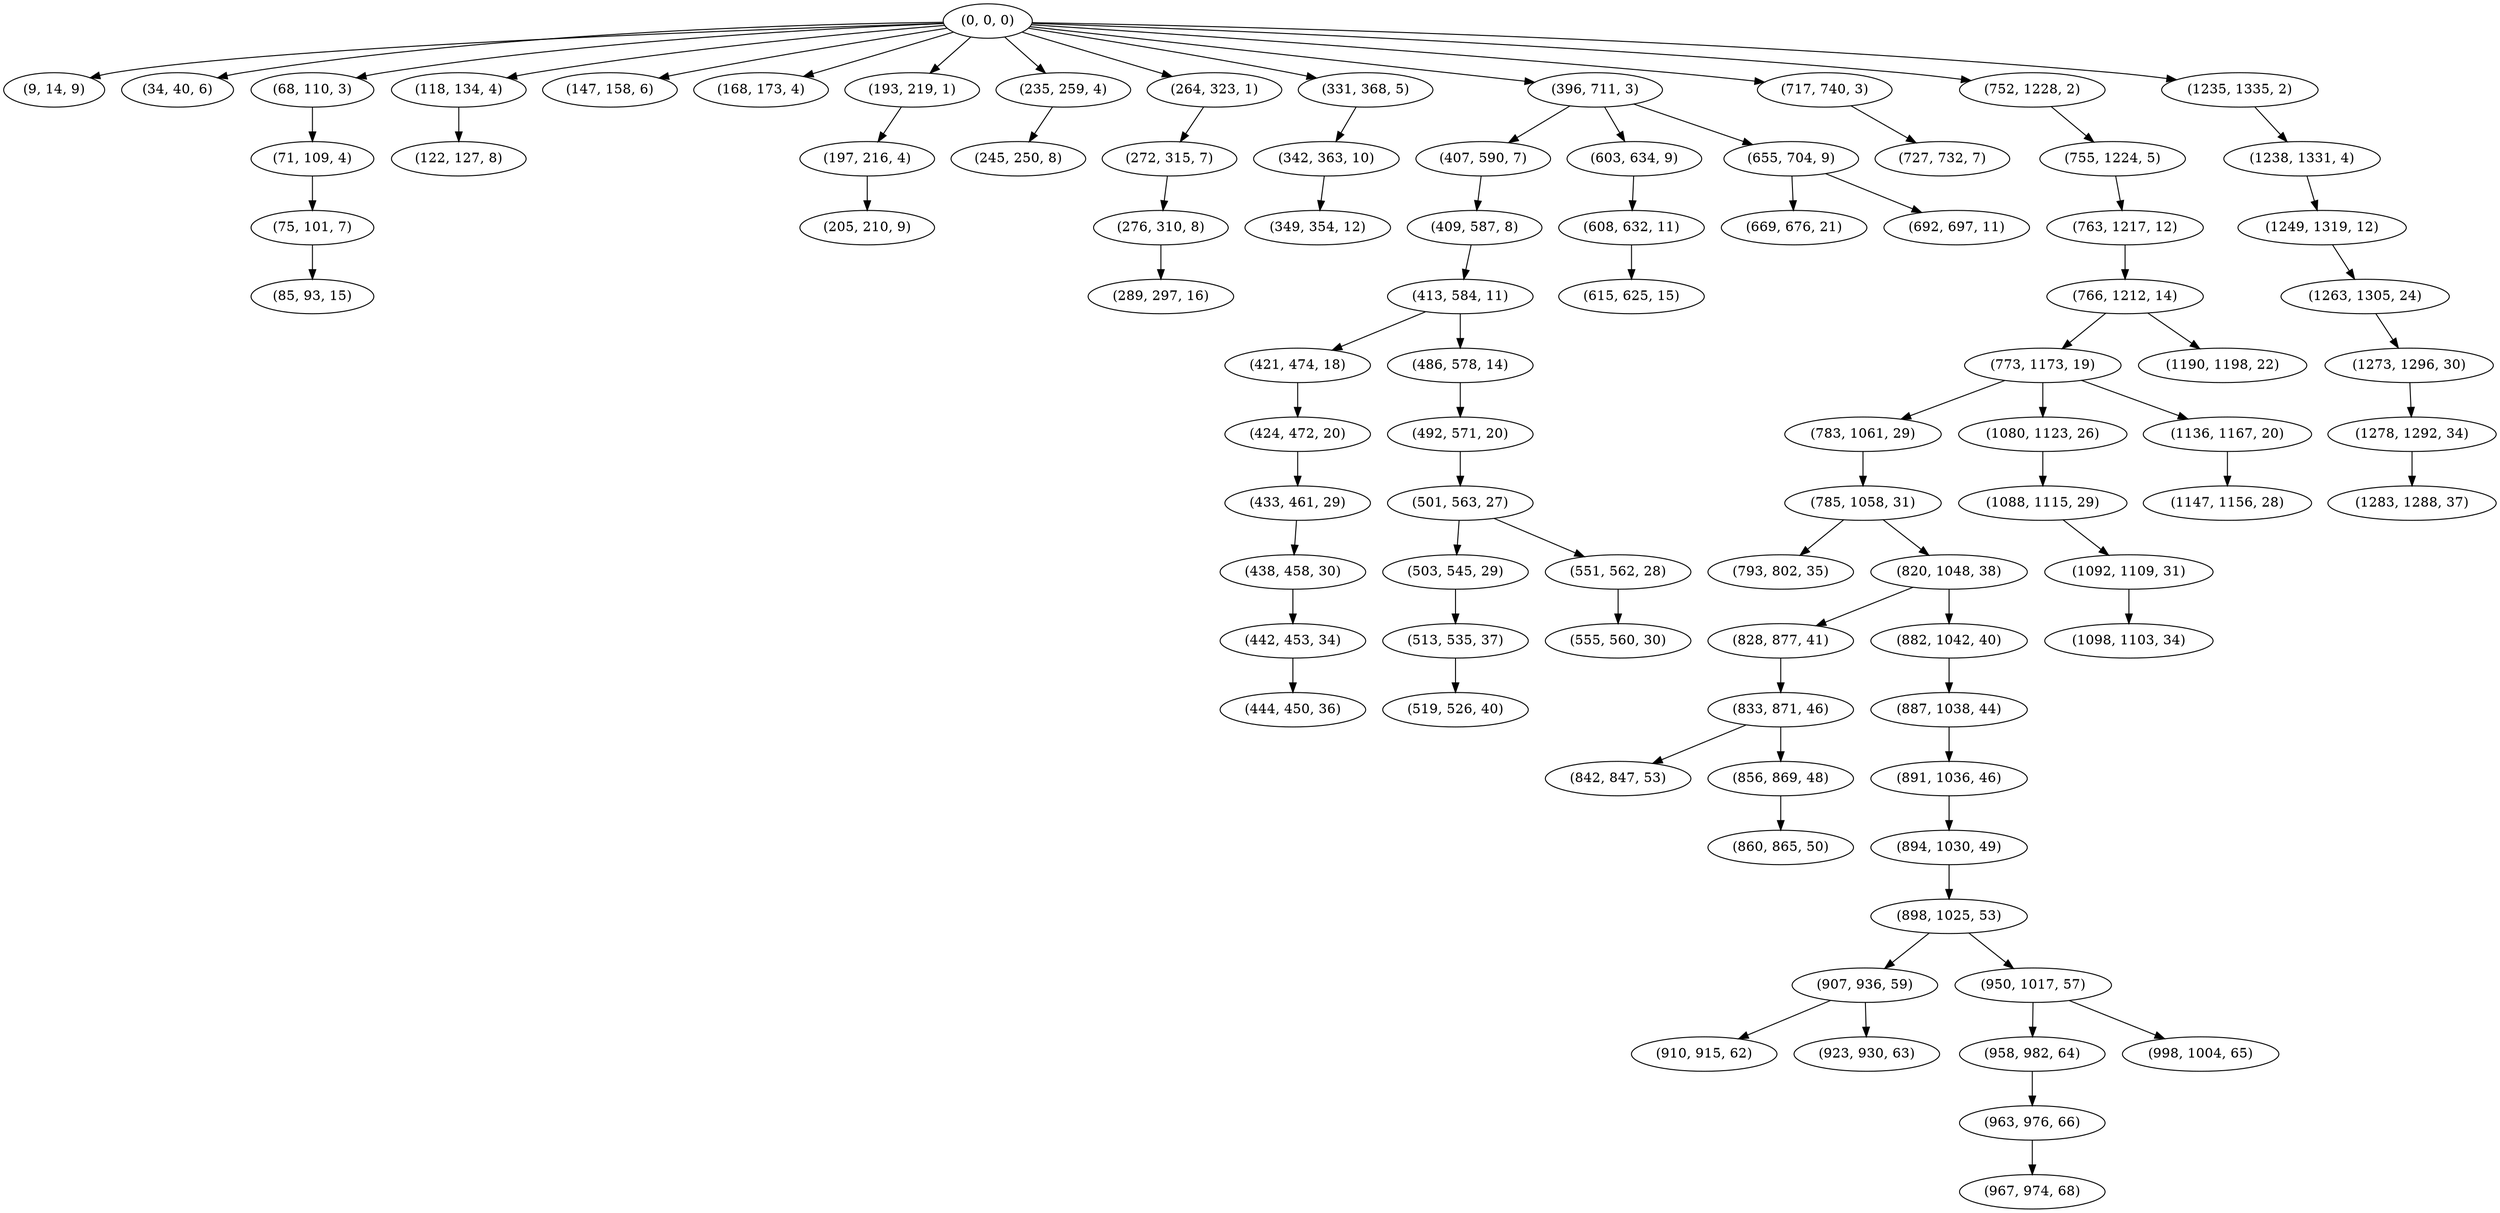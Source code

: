 digraph tree {
    "(0, 0, 0)";
    "(9, 14, 9)";
    "(34, 40, 6)";
    "(68, 110, 3)";
    "(71, 109, 4)";
    "(75, 101, 7)";
    "(85, 93, 15)";
    "(118, 134, 4)";
    "(122, 127, 8)";
    "(147, 158, 6)";
    "(168, 173, 4)";
    "(193, 219, 1)";
    "(197, 216, 4)";
    "(205, 210, 9)";
    "(235, 259, 4)";
    "(245, 250, 8)";
    "(264, 323, 1)";
    "(272, 315, 7)";
    "(276, 310, 8)";
    "(289, 297, 16)";
    "(331, 368, 5)";
    "(342, 363, 10)";
    "(349, 354, 12)";
    "(396, 711, 3)";
    "(407, 590, 7)";
    "(409, 587, 8)";
    "(413, 584, 11)";
    "(421, 474, 18)";
    "(424, 472, 20)";
    "(433, 461, 29)";
    "(438, 458, 30)";
    "(442, 453, 34)";
    "(444, 450, 36)";
    "(486, 578, 14)";
    "(492, 571, 20)";
    "(501, 563, 27)";
    "(503, 545, 29)";
    "(513, 535, 37)";
    "(519, 526, 40)";
    "(551, 562, 28)";
    "(555, 560, 30)";
    "(603, 634, 9)";
    "(608, 632, 11)";
    "(615, 625, 15)";
    "(655, 704, 9)";
    "(669, 676, 21)";
    "(692, 697, 11)";
    "(717, 740, 3)";
    "(727, 732, 7)";
    "(752, 1228, 2)";
    "(755, 1224, 5)";
    "(763, 1217, 12)";
    "(766, 1212, 14)";
    "(773, 1173, 19)";
    "(783, 1061, 29)";
    "(785, 1058, 31)";
    "(793, 802, 35)";
    "(820, 1048, 38)";
    "(828, 877, 41)";
    "(833, 871, 46)";
    "(842, 847, 53)";
    "(856, 869, 48)";
    "(860, 865, 50)";
    "(882, 1042, 40)";
    "(887, 1038, 44)";
    "(891, 1036, 46)";
    "(894, 1030, 49)";
    "(898, 1025, 53)";
    "(907, 936, 59)";
    "(910, 915, 62)";
    "(923, 930, 63)";
    "(950, 1017, 57)";
    "(958, 982, 64)";
    "(963, 976, 66)";
    "(967, 974, 68)";
    "(998, 1004, 65)";
    "(1080, 1123, 26)";
    "(1088, 1115, 29)";
    "(1092, 1109, 31)";
    "(1098, 1103, 34)";
    "(1136, 1167, 20)";
    "(1147, 1156, 28)";
    "(1190, 1198, 22)";
    "(1235, 1335, 2)";
    "(1238, 1331, 4)";
    "(1249, 1319, 12)";
    "(1263, 1305, 24)";
    "(1273, 1296, 30)";
    "(1278, 1292, 34)";
    "(1283, 1288, 37)";
    "(0, 0, 0)" -> "(9, 14, 9)";
    "(0, 0, 0)" -> "(34, 40, 6)";
    "(0, 0, 0)" -> "(68, 110, 3)";
    "(0, 0, 0)" -> "(118, 134, 4)";
    "(0, 0, 0)" -> "(147, 158, 6)";
    "(0, 0, 0)" -> "(168, 173, 4)";
    "(0, 0, 0)" -> "(193, 219, 1)";
    "(0, 0, 0)" -> "(235, 259, 4)";
    "(0, 0, 0)" -> "(264, 323, 1)";
    "(0, 0, 0)" -> "(331, 368, 5)";
    "(0, 0, 0)" -> "(396, 711, 3)";
    "(0, 0, 0)" -> "(717, 740, 3)";
    "(0, 0, 0)" -> "(752, 1228, 2)";
    "(0, 0, 0)" -> "(1235, 1335, 2)";
    "(68, 110, 3)" -> "(71, 109, 4)";
    "(71, 109, 4)" -> "(75, 101, 7)";
    "(75, 101, 7)" -> "(85, 93, 15)";
    "(118, 134, 4)" -> "(122, 127, 8)";
    "(193, 219, 1)" -> "(197, 216, 4)";
    "(197, 216, 4)" -> "(205, 210, 9)";
    "(235, 259, 4)" -> "(245, 250, 8)";
    "(264, 323, 1)" -> "(272, 315, 7)";
    "(272, 315, 7)" -> "(276, 310, 8)";
    "(276, 310, 8)" -> "(289, 297, 16)";
    "(331, 368, 5)" -> "(342, 363, 10)";
    "(342, 363, 10)" -> "(349, 354, 12)";
    "(396, 711, 3)" -> "(407, 590, 7)";
    "(396, 711, 3)" -> "(603, 634, 9)";
    "(396, 711, 3)" -> "(655, 704, 9)";
    "(407, 590, 7)" -> "(409, 587, 8)";
    "(409, 587, 8)" -> "(413, 584, 11)";
    "(413, 584, 11)" -> "(421, 474, 18)";
    "(413, 584, 11)" -> "(486, 578, 14)";
    "(421, 474, 18)" -> "(424, 472, 20)";
    "(424, 472, 20)" -> "(433, 461, 29)";
    "(433, 461, 29)" -> "(438, 458, 30)";
    "(438, 458, 30)" -> "(442, 453, 34)";
    "(442, 453, 34)" -> "(444, 450, 36)";
    "(486, 578, 14)" -> "(492, 571, 20)";
    "(492, 571, 20)" -> "(501, 563, 27)";
    "(501, 563, 27)" -> "(503, 545, 29)";
    "(501, 563, 27)" -> "(551, 562, 28)";
    "(503, 545, 29)" -> "(513, 535, 37)";
    "(513, 535, 37)" -> "(519, 526, 40)";
    "(551, 562, 28)" -> "(555, 560, 30)";
    "(603, 634, 9)" -> "(608, 632, 11)";
    "(608, 632, 11)" -> "(615, 625, 15)";
    "(655, 704, 9)" -> "(669, 676, 21)";
    "(655, 704, 9)" -> "(692, 697, 11)";
    "(717, 740, 3)" -> "(727, 732, 7)";
    "(752, 1228, 2)" -> "(755, 1224, 5)";
    "(755, 1224, 5)" -> "(763, 1217, 12)";
    "(763, 1217, 12)" -> "(766, 1212, 14)";
    "(766, 1212, 14)" -> "(773, 1173, 19)";
    "(766, 1212, 14)" -> "(1190, 1198, 22)";
    "(773, 1173, 19)" -> "(783, 1061, 29)";
    "(773, 1173, 19)" -> "(1080, 1123, 26)";
    "(773, 1173, 19)" -> "(1136, 1167, 20)";
    "(783, 1061, 29)" -> "(785, 1058, 31)";
    "(785, 1058, 31)" -> "(793, 802, 35)";
    "(785, 1058, 31)" -> "(820, 1048, 38)";
    "(820, 1048, 38)" -> "(828, 877, 41)";
    "(820, 1048, 38)" -> "(882, 1042, 40)";
    "(828, 877, 41)" -> "(833, 871, 46)";
    "(833, 871, 46)" -> "(842, 847, 53)";
    "(833, 871, 46)" -> "(856, 869, 48)";
    "(856, 869, 48)" -> "(860, 865, 50)";
    "(882, 1042, 40)" -> "(887, 1038, 44)";
    "(887, 1038, 44)" -> "(891, 1036, 46)";
    "(891, 1036, 46)" -> "(894, 1030, 49)";
    "(894, 1030, 49)" -> "(898, 1025, 53)";
    "(898, 1025, 53)" -> "(907, 936, 59)";
    "(898, 1025, 53)" -> "(950, 1017, 57)";
    "(907, 936, 59)" -> "(910, 915, 62)";
    "(907, 936, 59)" -> "(923, 930, 63)";
    "(950, 1017, 57)" -> "(958, 982, 64)";
    "(950, 1017, 57)" -> "(998, 1004, 65)";
    "(958, 982, 64)" -> "(963, 976, 66)";
    "(963, 976, 66)" -> "(967, 974, 68)";
    "(1080, 1123, 26)" -> "(1088, 1115, 29)";
    "(1088, 1115, 29)" -> "(1092, 1109, 31)";
    "(1092, 1109, 31)" -> "(1098, 1103, 34)";
    "(1136, 1167, 20)" -> "(1147, 1156, 28)";
    "(1235, 1335, 2)" -> "(1238, 1331, 4)";
    "(1238, 1331, 4)" -> "(1249, 1319, 12)";
    "(1249, 1319, 12)" -> "(1263, 1305, 24)";
    "(1263, 1305, 24)" -> "(1273, 1296, 30)";
    "(1273, 1296, 30)" -> "(1278, 1292, 34)";
    "(1278, 1292, 34)" -> "(1283, 1288, 37)";
}
